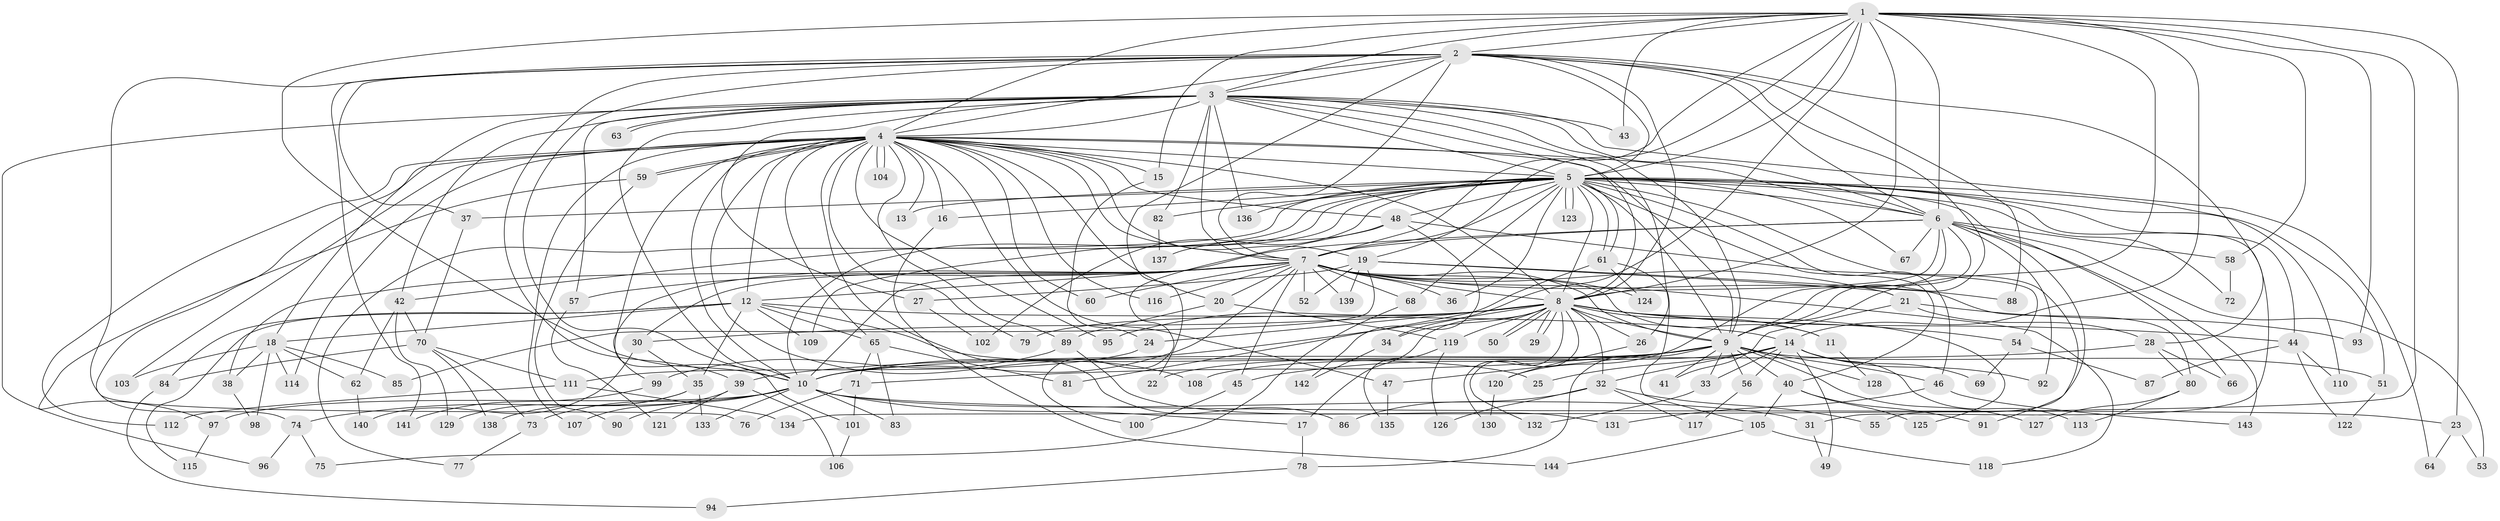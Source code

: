 // Generated by graph-tools (version 1.1) at 2025/34/03/09/25 02:34:55]
// undirected, 144 vertices, 313 edges
graph export_dot {
graph [start="1"]
  node [color=gray90,style=filled];
  1;
  2;
  3;
  4;
  5;
  6;
  7;
  8;
  9;
  10;
  11;
  12;
  13;
  14;
  15;
  16;
  17;
  18;
  19;
  20;
  21;
  22;
  23;
  24;
  25;
  26;
  27;
  28;
  29;
  30;
  31;
  32;
  33;
  34;
  35;
  36;
  37;
  38;
  39;
  40;
  41;
  42;
  43;
  44;
  45;
  46;
  47;
  48;
  49;
  50;
  51;
  52;
  53;
  54;
  55;
  56;
  57;
  58;
  59;
  60;
  61;
  62;
  63;
  64;
  65;
  66;
  67;
  68;
  69;
  70;
  71;
  72;
  73;
  74;
  75;
  76;
  77;
  78;
  79;
  80;
  81;
  82;
  83;
  84;
  85;
  86;
  87;
  88;
  89;
  90;
  91;
  92;
  93;
  94;
  95;
  96;
  97;
  98;
  99;
  100;
  101;
  102;
  103;
  104;
  105;
  106;
  107;
  108;
  109;
  110;
  111;
  112;
  113;
  114;
  115;
  116;
  117;
  118;
  119;
  120;
  121;
  122;
  123;
  124;
  125;
  126;
  127;
  128;
  129;
  130;
  131;
  132;
  133;
  134;
  135;
  136;
  137;
  138;
  139;
  140;
  141;
  142;
  143;
  144;
  1 -- 2;
  1 -- 3;
  1 -- 4;
  1 -- 5;
  1 -- 6;
  1 -- 7;
  1 -- 8;
  1 -- 9;
  1 -- 10;
  1 -- 14;
  1 -- 15;
  1 -- 19;
  1 -- 23;
  1 -- 34;
  1 -- 43;
  1 -- 58;
  1 -- 93;
  1 -- 134;
  2 -- 3;
  2 -- 4;
  2 -- 5;
  2 -- 6;
  2 -- 7;
  2 -- 8;
  2 -- 9;
  2 -- 10;
  2 -- 22;
  2 -- 28;
  2 -- 37;
  2 -- 39;
  2 -- 74;
  2 -- 88;
  2 -- 141;
  3 -- 4;
  3 -- 5;
  3 -- 6;
  3 -- 7;
  3 -- 8;
  3 -- 9;
  3 -- 10;
  3 -- 18;
  3 -- 26;
  3 -- 27;
  3 -- 42;
  3 -- 43;
  3 -- 57;
  3 -- 63;
  3 -- 63;
  3 -- 64;
  3 -- 82;
  3 -- 96;
  3 -- 136;
  4 -- 5;
  4 -- 6;
  4 -- 7;
  4 -- 8;
  4 -- 9;
  4 -- 10;
  4 -- 12;
  4 -- 13;
  4 -- 15;
  4 -- 16;
  4 -- 19;
  4 -- 20;
  4 -- 47;
  4 -- 48;
  4 -- 59;
  4 -- 59;
  4 -- 60;
  4 -- 65;
  4 -- 76;
  4 -- 79;
  4 -- 86;
  4 -- 89;
  4 -- 95;
  4 -- 101;
  4 -- 103;
  4 -- 104;
  4 -- 104;
  4 -- 107;
  4 -- 108;
  4 -- 112;
  4 -- 114;
  4 -- 116;
  5 -- 6;
  5 -- 7;
  5 -- 8;
  5 -- 9;
  5 -- 10;
  5 -- 13;
  5 -- 16;
  5 -- 31;
  5 -- 36;
  5 -- 37;
  5 -- 40;
  5 -- 42;
  5 -- 44;
  5 -- 46;
  5 -- 48;
  5 -- 51;
  5 -- 61;
  5 -- 61;
  5 -- 66;
  5 -- 67;
  5 -- 68;
  5 -- 72;
  5 -- 77;
  5 -- 82;
  5 -- 91;
  5 -- 102;
  5 -- 109;
  5 -- 110;
  5 -- 123;
  5 -- 123;
  5 -- 136;
  6 -- 7;
  6 -- 8;
  6 -- 9;
  6 -- 10;
  6 -- 53;
  6 -- 55;
  6 -- 58;
  6 -- 67;
  6 -- 92;
  6 -- 120;
  6 -- 143;
  7 -- 8;
  7 -- 9;
  7 -- 10;
  7 -- 11;
  7 -- 12;
  7 -- 20;
  7 -- 21;
  7 -- 30;
  7 -- 36;
  7 -- 38;
  7 -- 45;
  7 -- 52;
  7 -- 57;
  7 -- 60;
  7 -- 68;
  7 -- 88;
  7 -- 99;
  7 -- 116;
  7 -- 118;
  7 -- 124;
  7 -- 139;
  8 -- 9;
  8 -- 10;
  8 -- 11;
  8 -- 17;
  8 -- 24;
  8 -- 26;
  8 -- 29;
  8 -- 29;
  8 -- 30;
  8 -- 32;
  8 -- 34;
  8 -- 44;
  8 -- 50;
  8 -- 50;
  8 -- 54;
  8 -- 79;
  8 -- 95;
  8 -- 119;
  8 -- 125;
  8 -- 130;
  8 -- 132;
  9 -- 10;
  9 -- 22;
  9 -- 33;
  9 -- 40;
  9 -- 41;
  9 -- 45;
  9 -- 46;
  9 -- 47;
  9 -- 51;
  9 -- 56;
  9 -- 71;
  9 -- 78;
  9 -- 127;
  9 -- 128;
  10 -- 17;
  10 -- 23;
  10 -- 31;
  10 -- 73;
  10 -- 74;
  10 -- 83;
  10 -- 90;
  10 -- 97;
  10 -- 133;
  11 -- 128;
  12 -- 14;
  12 -- 18;
  12 -- 25;
  12 -- 35;
  12 -- 65;
  12 -- 84;
  12 -- 109;
  12 -- 115;
  14 -- 25;
  14 -- 32;
  14 -- 33;
  14 -- 49;
  14 -- 56;
  14 -- 69;
  14 -- 92;
  14 -- 108;
  14 -- 113;
  15 -- 24;
  16 -- 144;
  17 -- 78;
  18 -- 38;
  18 -- 62;
  18 -- 85;
  18 -- 98;
  18 -- 103;
  18 -- 114;
  19 -- 21;
  19 -- 27;
  19 -- 52;
  19 -- 80;
  19 -- 85;
  19 -- 139;
  20 -- 89;
  20 -- 119;
  21 -- 28;
  21 -- 41;
  21 -- 93;
  23 -- 53;
  23 -- 64;
  24 -- 111;
  26 -- 120;
  27 -- 102;
  28 -- 39;
  28 -- 66;
  28 -- 80;
  30 -- 35;
  30 -- 140;
  31 -- 49;
  32 -- 55;
  32 -- 86;
  32 -- 117;
  32 -- 126;
  33 -- 132;
  34 -- 142;
  35 -- 129;
  35 -- 133;
  35 -- 138;
  37 -- 70;
  38 -- 98;
  39 -- 106;
  39 -- 107;
  39 -- 121;
  40 -- 91;
  40 -- 105;
  40 -- 125;
  42 -- 62;
  42 -- 70;
  42 -- 129;
  44 -- 87;
  44 -- 110;
  44 -- 122;
  45 -- 100;
  46 -- 131;
  46 -- 143;
  47 -- 135;
  48 -- 54;
  48 -- 100;
  48 -- 137;
  48 -- 142;
  51 -- 122;
  54 -- 69;
  54 -- 87;
  56 -- 117;
  57 -- 121;
  58 -- 72;
  59 -- 90;
  59 -- 97;
  61 -- 81;
  61 -- 105;
  61 -- 124;
  62 -- 140;
  65 -- 71;
  65 -- 81;
  65 -- 83;
  68 -- 75;
  70 -- 73;
  70 -- 84;
  70 -- 111;
  70 -- 138;
  71 -- 76;
  71 -- 101;
  73 -- 77;
  74 -- 75;
  74 -- 96;
  78 -- 94;
  80 -- 113;
  80 -- 127;
  82 -- 137;
  84 -- 94;
  89 -- 99;
  89 -- 131;
  97 -- 115;
  99 -- 141;
  101 -- 106;
  105 -- 118;
  105 -- 144;
  111 -- 112;
  111 -- 134;
  119 -- 126;
  119 -- 135;
  120 -- 130;
}
